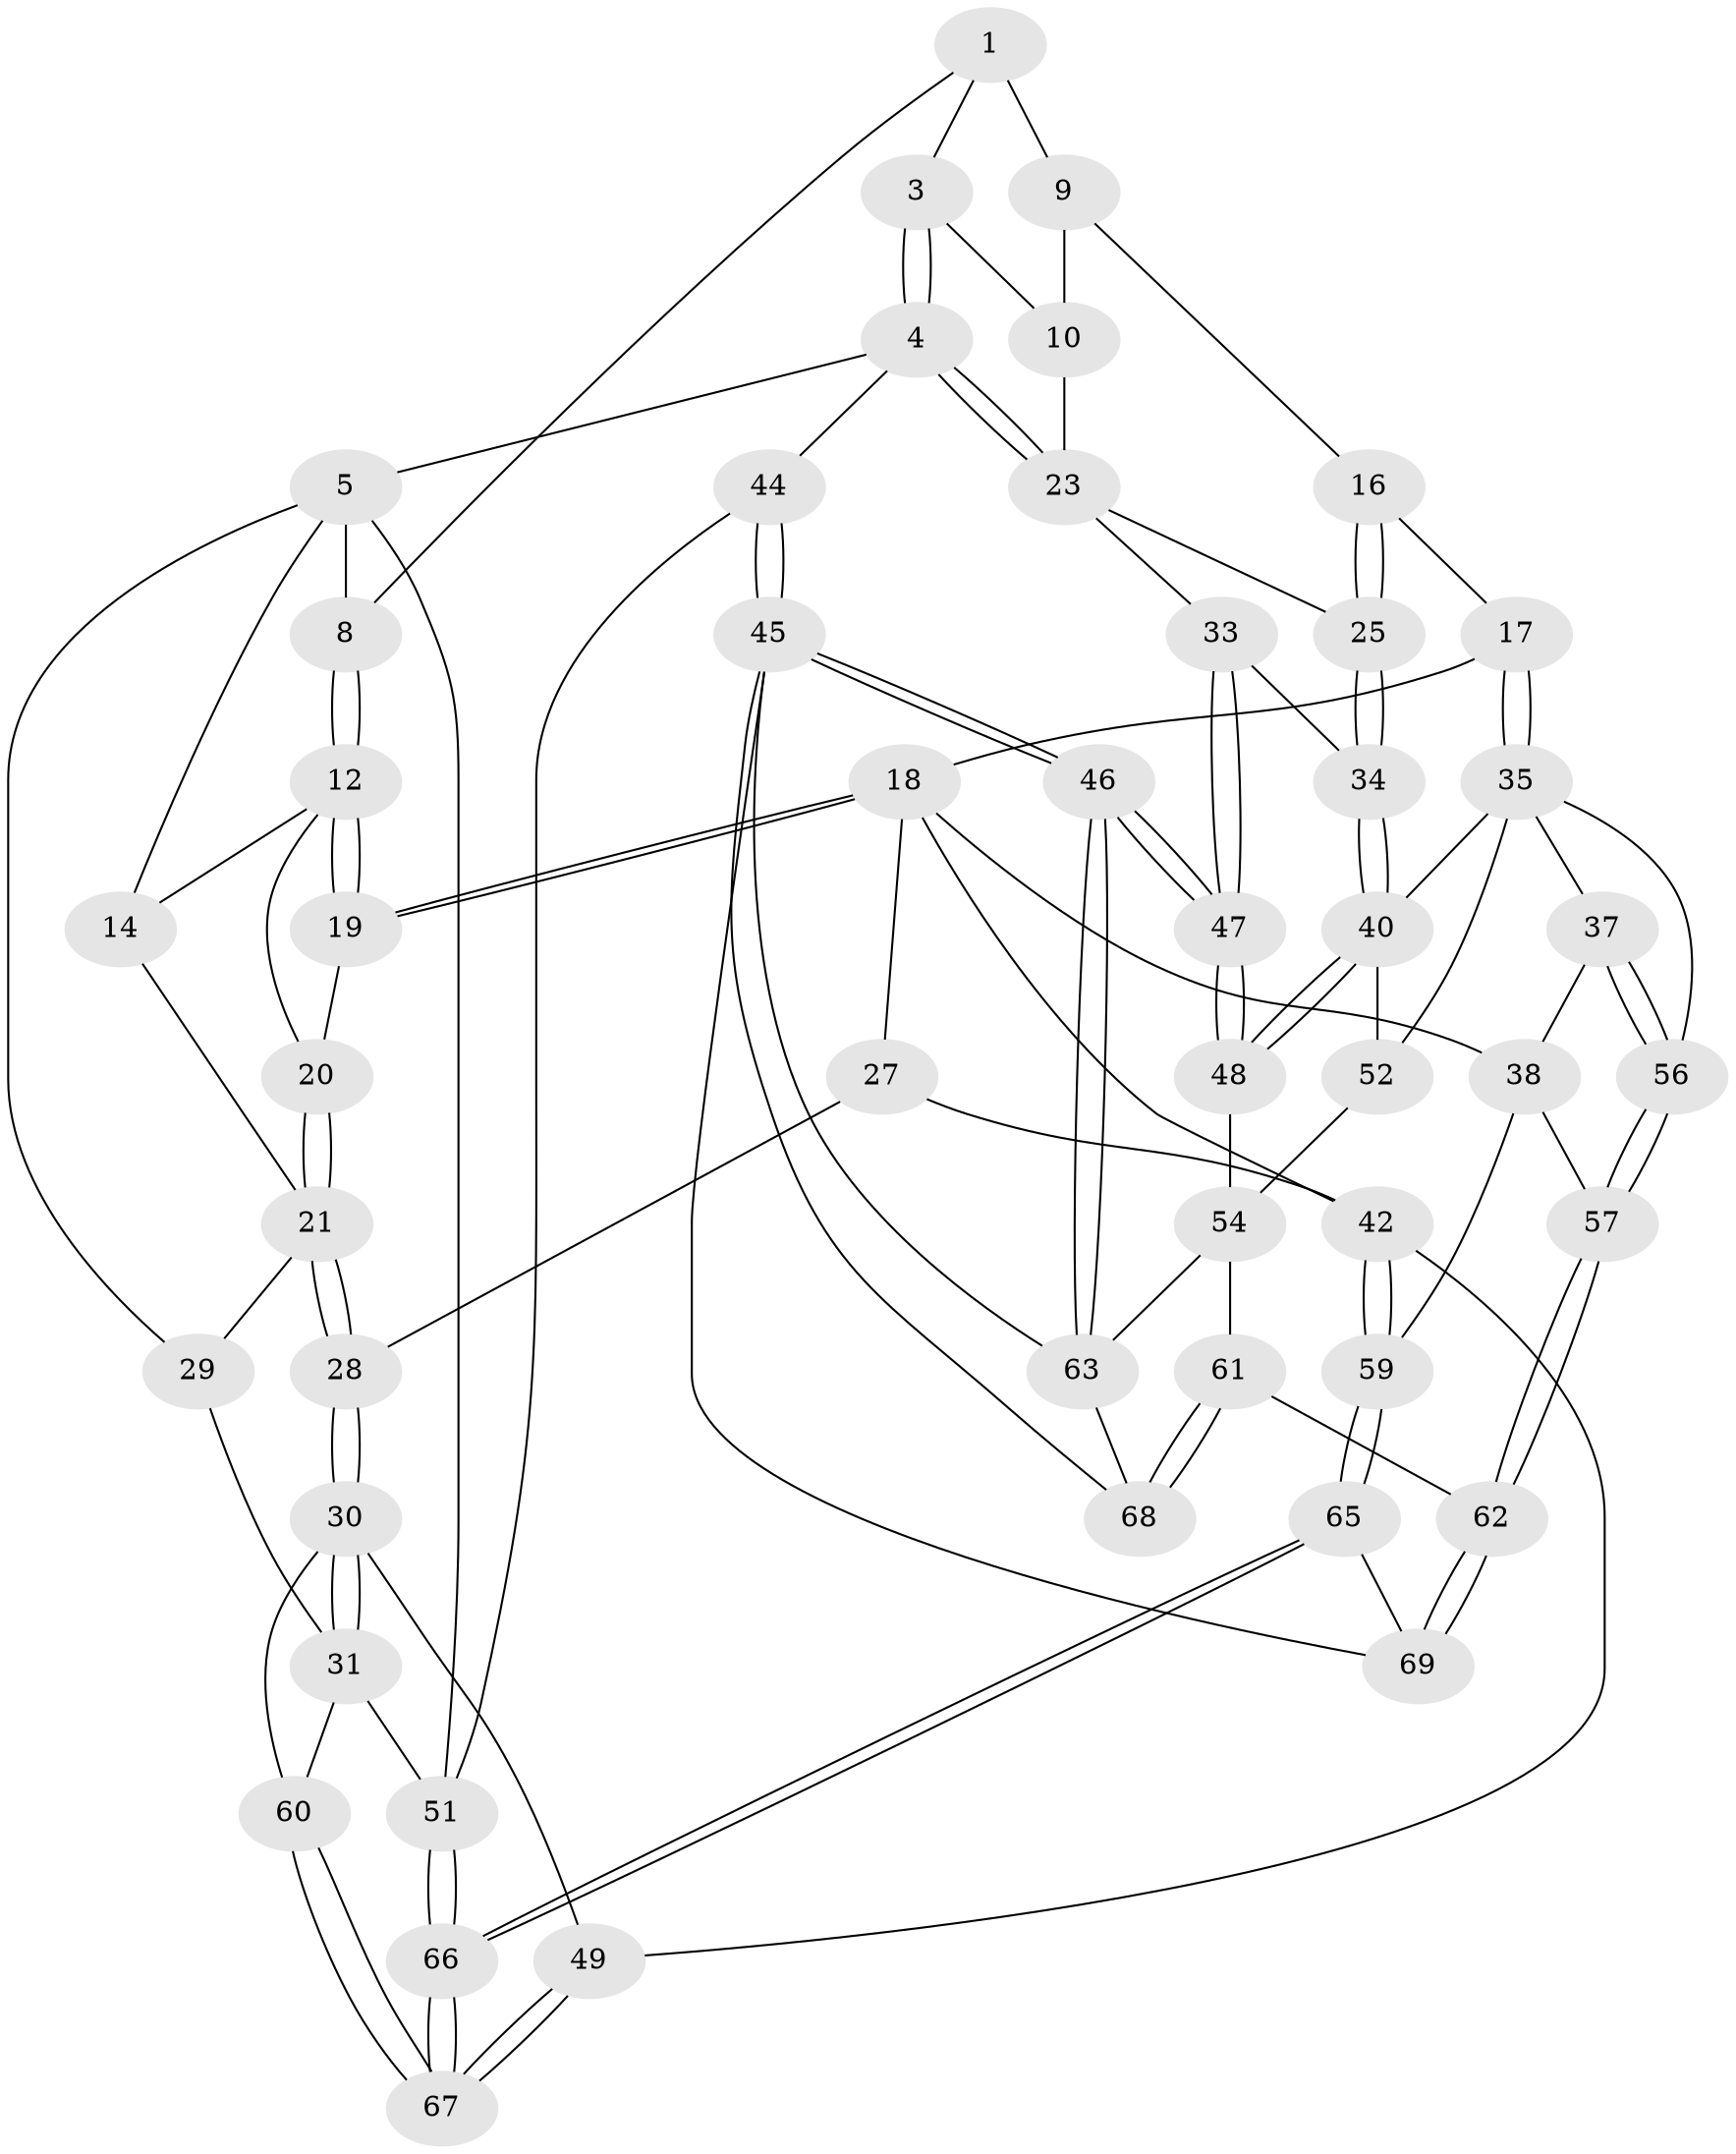 // original degree distribution, {3: 0.027777777777777776, 4: 0.2777777777777778, 6: 0.25, 5: 0.4444444444444444}
// Generated by graph-tools (version 1.1) at 2025/21/03/04/25 18:21:32]
// undirected, 50 vertices, 117 edges
graph export_dot {
graph [start="1"]
  node [color=gray90,style=filled];
  1 [pos="+0.660599264299943+0",super="+2+7"];
  3 [pos="+0.9489493250034865+0"];
  4 [pos="+1+0"];
  5 [pos="+0+0",super="+6+15"];
  8 [pos="+0.3162452666554105+0.11352498730709092"];
  9 [pos="+0.6526382483171537+0.26090575024231316",super="+11"];
  10 [pos="+0.7853008578282288+0.26627794038461816"];
  12 [pos="+0.31397641459212994+0.11908322499597689",super="+13"];
  14 [pos="+0.09828219642097936+0.17375054851951144"];
  16 [pos="+0.5496405363464271+0.4260669566960634"];
  17 [pos="+0.5338539411131766+0.4330691918118586"];
  18 [pos="+0.49568398979012596+0.42836259884041983",super="+26"];
  19 [pos="+0.45935309811276864+0.3928195826099662"];
  20 [pos="+0.19253226346135358+0.37642631098530405"];
  21 [pos="+0.11475741255491756+0.4526787095540253",super="+22"];
  23 [pos="+1+0.2468520987311399",super="+24"];
  25 [pos="+0.8028657638173375+0.5322142218392445"];
  27 [pos="+0.26295471055113406+0.550810788862014"];
  28 [pos="+0.1677136668714772+0.538795545779317"];
  29 [pos="+0+0.4282821084890374"];
  30 [pos="+0.16278553845089497+0.5558889559910619",super="+50"];
  31 [pos="+0+0.7427434446624076",super="+32"];
  33 [pos="+1+0.3598918257506434"];
  34 [pos="+0.8102368136912524+0.5425050454970182"];
  35 [pos="+0.5535228428830841+0.5827199642183499",super="+36"];
  37 [pos="+0.514789141220609+0.6739586557282822"];
  38 [pos="+0.434495247014119+0.6962140733463872",super="+58"];
  40 [pos="+0.8119163666503683+0.5517529818703605",super="+41"];
  42 [pos="+0.3231951724807355+0.758931883990302",super="+43"];
  44 [pos="+1+1"];
  45 [pos="+1+1",super="+70"];
  46 [pos="+1+0.8519055714925602"];
  47 [pos="+1+0.6860954559684707"];
  48 [pos="+0.8955637168888354+0.6686109985464272"];
  49 [pos="+0.21219147551131484+0.7823400121890258"];
  51 [pos="+0+1"];
  52 [pos="+0.6801053668715683+0.7592466861933129"];
  54 [pos="+0.8498503710559431+0.7549200718605115",super="+55"];
  56 [pos="+0.5469391346109689+0.76947561466451"];
  57 [pos="+0.5142177904410979+0.8219272685505091"];
  59 [pos="+0.3897789967560487+0.8427616682225092"];
  60 [pos="+0+0.744223039601074"];
  61 [pos="+0.6919958277151965+0.8603511968919724"];
  62 [pos="+0.5643300288660892+0.9145862740239112"];
  63 [pos="+0.9440398871873336+0.8833193975451045",super="+64"];
  65 [pos="+0.33274676950374665+1"];
  66 [pos="+0.09803579918077103+1"];
  67 [pos="+0.18578556924169648+0.8454828815561569"];
  68 [pos="+0.7677446103678097+0.9568171336987444"];
  69 [pos="+0.4612147670339225+1"];
  1 -- 3;
  1 -- 9 [weight=2];
  1 -- 8;
  3 -- 4;
  3 -- 4;
  3 -- 10;
  4 -- 5;
  4 -- 23;
  4 -- 23;
  4 -- 44;
  5 -- 51;
  5 -- 8;
  5 -- 29;
  5 -- 14;
  8 -- 12;
  8 -- 12;
  9 -- 16;
  9 -- 10;
  10 -- 23;
  12 -- 19;
  12 -- 19;
  12 -- 20;
  12 -- 14;
  14 -- 21;
  16 -- 17;
  16 -- 25;
  16 -- 25;
  17 -- 18;
  17 -- 35;
  17 -- 35;
  18 -- 19;
  18 -- 19;
  18 -- 27;
  18 -- 42;
  18 -- 38;
  19 -- 20;
  20 -- 21;
  20 -- 21;
  21 -- 28;
  21 -- 28;
  21 -- 29;
  23 -- 33;
  23 -- 25;
  25 -- 34;
  25 -- 34;
  27 -- 28;
  27 -- 42;
  28 -- 30;
  28 -- 30;
  29 -- 31;
  30 -- 31;
  30 -- 31;
  30 -- 49;
  30 -- 60;
  31 -- 60;
  31 -- 51;
  33 -- 34;
  33 -- 47;
  33 -- 47;
  34 -- 40;
  34 -- 40;
  35 -- 40;
  35 -- 56;
  35 -- 52;
  35 -- 37;
  37 -- 38;
  37 -- 56;
  37 -- 56;
  38 -- 57;
  38 -- 59;
  40 -- 48;
  40 -- 48;
  40 -- 52;
  42 -- 59;
  42 -- 59;
  42 -- 49;
  44 -- 45 [weight=2];
  44 -- 45;
  44 -- 51;
  45 -- 46;
  45 -- 46;
  45 -- 68;
  45 -- 69;
  45 -- 63;
  46 -- 47;
  46 -- 47;
  46 -- 63;
  46 -- 63;
  47 -- 48;
  47 -- 48;
  48 -- 54;
  49 -- 67;
  49 -- 67;
  51 -- 66;
  51 -- 66;
  52 -- 54;
  54 -- 61;
  54 -- 63;
  56 -- 57;
  56 -- 57;
  57 -- 62;
  57 -- 62;
  59 -- 65;
  59 -- 65;
  60 -- 67;
  60 -- 67;
  61 -- 62;
  61 -- 68;
  61 -- 68;
  62 -- 69;
  62 -- 69;
  63 -- 68;
  65 -- 66;
  65 -- 66;
  65 -- 69;
  66 -- 67;
  66 -- 67;
}
